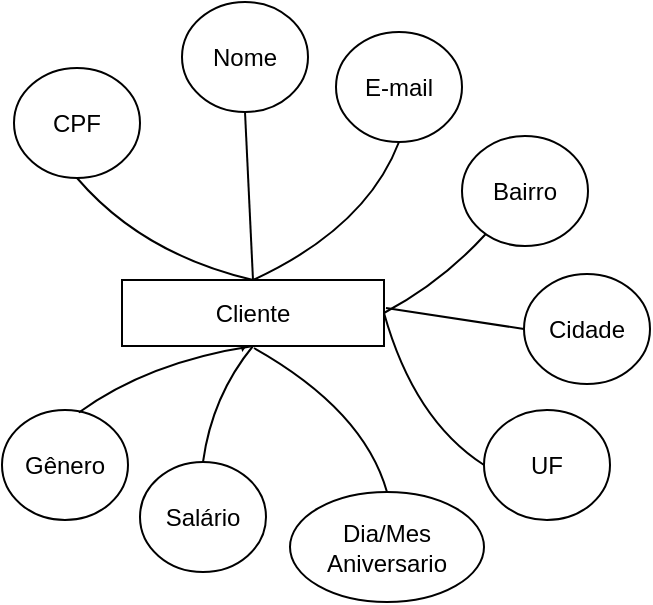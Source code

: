 <mxfile version="26.1.3">
  <diagram name="Página-1" id="qRoR5uT2MqJMMBip6F5D">
    <mxGraphModel dx="790" dy="849" grid="0" gridSize="10" guides="1" tooltips="1" connect="1" arrows="1" fold="1" page="0" pageScale="1" pageWidth="827" pageHeight="1169" math="0" shadow="0">
      <root>
        <mxCell id="0" />
        <mxCell id="1" parent="0" />
        <mxCell id="TbRaeID57l8OWdDU6hhQ-3" style="edgeStyle=none;curved=1;rounded=0;orthogonalLoop=1;jettySize=auto;html=1;exitX=0.5;exitY=0;exitDx=0;exitDy=0;fontSize=12;startSize=8;endSize=8;" edge="1" parent="1" source="TbRaeID57l8OWdDU6hhQ-1">
          <mxGeometry relative="1" as="geometry">
            <mxPoint x="31.143" y="63" as="targetPoint" />
          </mxGeometry>
        </mxCell>
        <mxCell id="TbRaeID57l8OWdDU6hhQ-1" value="Cliente" style="rounded=0;whiteSpace=wrap;html=1;" vertex="1" parent="1">
          <mxGeometry x="-29" y="27" width="131" height="33" as="geometry" />
        </mxCell>
        <mxCell id="TbRaeID57l8OWdDU6hhQ-2" style="edgeStyle=none;curved=1;rounded=0;orthogonalLoop=1;jettySize=auto;html=1;exitX=0.5;exitY=1;exitDx=0;exitDy=0;fontSize=12;startSize=8;endSize=8;" edge="1" parent="1" source="TbRaeID57l8OWdDU6hhQ-1" target="TbRaeID57l8OWdDU6hhQ-1">
          <mxGeometry relative="1" as="geometry" />
        </mxCell>
        <mxCell id="TbRaeID57l8OWdDU6hhQ-4" value="CPF" style="ellipse;whiteSpace=wrap;html=1;" vertex="1" parent="1">
          <mxGeometry x="-83" y="-79" width="63" height="55" as="geometry" />
        </mxCell>
        <mxCell id="TbRaeID57l8OWdDU6hhQ-8" value="" style="endArrow=none;html=1;rounded=0;fontSize=12;startSize=8;endSize=8;curved=1;entryX=0.5;entryY=1;entryDx=0;entryDy=0;exitX=0.5;exitY=0;exitDx=0;exitDy=0;" edge="1" parent="1" source="TbRaeID57l8OWdDU6hhQ-1" target="TbRaeID57l8OWdDU6hhQ-4">
          <mxGeometry width="50" height="50" relative="1" as="geometry">
            <mxPoint x="11.5" y="17" as="sourcePoint" />
            <mxPoint x="61.5" y="-33" as="targetPoint" />
            <Array as="points">
              <mxPoint x="-19" y="14" />
            </Array>
          </mxGeometry>
        </mxCell>
        <mxCell id="TbRaeID57l8OWdDU6hhQ-10" value="Nome" style="ellipse;whiteSpace=wrap;html=1;" vertex="1" parent="1">
          <mxGeometry x="1" y="-112" width="63" height="55" as="geometry" />
        </mxCell>
        <mxCell id="TbRaeID57l8OWdDU6hhQ-11" value="" style="endArrow=none;html=1;rounded=0;fontSize=12;startSize=8;endSize=8;curved=1;entryX=0.5;entryY=1;entryDx=0;entryDy=0;exitX=0.5;exitY=0;exitDx=0;exitDy=0;" edge="1" parent="1" source="TbRaeID57l8OWdDU6hhQ-1" target="TbRaeID57l8OWdDU6hhQ-10">
          <mxGeometry width="50" height="50" relative="1" as="geometry">
            <mxPoint x="47" y="37" as="sourcePoint" />
            <mxPoint x="-41" y="-14" as="targetPoint" />
          </mxGeometry>
        </mxCell>
        <mxCell id="TbRaeID57l8OWdDU6hhQ-12" value="E-mail" style="ellipse;whiteSpace=wrap;html=1;" vertex="1" parent="1">
          <mxGeometry x="78" y="-97" width="63" height="55" as="geometry" />
        </mxCell>
        <mxCell id="TbRaeID57l8OWdDU6hhQ-13" value="" style="endArrow=none;html=1;rounded=0;fontSize=12;startSize=8;endSize=8;curved=1;entryX=0.5;entryY=1;entryDx=0;entryDy=0;exitX=0.5;exitY=0;exitDx=0;exitDy=0;" edge="1" parent="1" source="TbRaeID57l8OWdDU6hhQ-1" target="TbRaeID57l8OWdDU6hhQ-12">
          <mxGeometry width="50" height="50" relative="1" as="geometry">
            <mxPoint x="47" y="37" as="sourcePoint" />
            <mxPoint x="43" y="-47" as="targetPoint" />
            <Array as="points">
              <mxPoint x="93" y="1" />
            </Array>
          </mxGeometry>
        </mxCell>
        <mxCell id="TbRaeID57l8OWdDU6hhQ-14" value="Gênero" style="ellipse;whiteSpace=wrap;html=1;" vertex="1" parent="1">
          <mxGeometry x="-89" y="92" width="63" height="55" as="geometry" />
        </mxCell>
        <mxCell id="TbRaeID57l8OWdDU6hhQ-15" value="Salário" style="ellipse;whiteSpace=wrap;html=1;" vertex="1" parent="1">
          <mxGeometry x="-20" y="118" width="63" height="55" as="geometry" />
        </mxCell>
        <mxCell id="TbRaeID57l8OWdDU6hhQ-16" value="Dia/Mes Aniversario" style="ellipse;whiteSpace=wrap;html=1;" vertex="1" parent="1">
          <mxGeometry x="55" y="133" width="97" height="55" as="geometry" />
        </mxCell>
        <mxCell id="TbRaeID57l8OWdDU6hhQ-17" value="" style="endArrow=none;html=1;rounded=0;fontSize=12;startSize=8;endSize=8;curved=1;entryX=0.5;entryY=1;entryDx=0;entryDy=0;exitX=0.61;exitY=0.023;exitDx=0;exitDy=0;exitPerimeter=0;" edge="1" parent="1" source="TbRaeID57l8OWdDU6hhQ-14" target="TbRaeID57l8OWdDU6hhQ-1">
          <mxGeometry width="50" height="50" relative="1" as="geometry">
            <mxPoint x="47" y="37" as="sourcePoint" />
            <mxPoint x="43" y="-47" as="targetPoint" />
            <Array as="points">
              <mxPoint x="-16" y="68" />
            </Array>
          </mxGeometry>
        </mxCell>
        <mxCell id="TbRaeID57l8OWdDU6hhQ-18" value="" style="endArrow=none;html=1;rounded=0;fontSize=12;startSize=8;endSize=8;curved=1;entryX=0.5;entryY=1;entryDx=0;entryDy=0;exitX=0.5;exitY=0;exitDx=0;exitDy=0;" edge="1" parent="1" source="TbRaeID57l8OWdDU6hhQ-15" target="TbRaeID57l8OWdDU6hhQ-1">
          <mxGeometry width="50" height="50" relative="1" as="geometry">
            <mxPoint x="-41" y="103" as="sourcePoint" />
            <mxPoint x="47" y="70" as="targetPoint" />
            <Array as="points">
              <mxPoint x="16" y="85" />
            </Array>
          </mxGeometry>
        </mxCell>
        <mxCell id="TbRaeID57l8OWdDU6hhQ-19" value="" style="endArrow=none;html=1;rounded=0;fontSize=12;startSize=8;endSize=8;curved=1;exitX=0.5;exitY=0;exitDx=0;exitDy=0;" edge="1" parent="1" source="TbRaeID57l8OWdDU6hhQ-16">
          <mxGeometry width="50" height="50" relative="1" as="geometry">
            <mxPoint x="22" y="128" as="sourcePoint" />
            <mxPoint x="37" y="61" as="targetPoint" />
            <Array as="points">
              <mxPoint x="92" y="92" />
            </Array>
          </mxGeometry>
        </mxCell>
        <mxCell id="TbRaeID57l8OWdDU6hhQ-20" value="Bairro" style="ellipse;whiteSpace=wrap;html=1;" vertex="1" parent="1">
          <mxGeometry x="141" y="-45" width="63" height="55" as="geometry" />
        </mxCell>
        <mxCell id="TbRaeID57l8OWdDU6hhQ-21" value="Cidade" style="ellipse;whiteSpace=wrap;html=1;" vertex="1" parent="1">
          <mxGeometry x="172" y="24" width="63" height="55" as="geometry" />
        </mxCell>
        <mxCell id="TbRaeID57l8OWdDU6hhQ-22" value="UF" style="ellipse;whiteSpace=wrap;html=1;" vertex="1" parent="1">
          <mxGeometry x="152" y="92" width="63" height="55" as="geometry" />
        </mxCell>
        <mxCell id="TbRaeID57l8OWdDU6hhQ-24" value="" style="endArrow=none;html=1;rounded=0;fontSize=12;startSize=8;endSize=8;curved=1;exitX=1;exitY=0.5;exitDx=0;exitDy=0;" edge="1" parent="1" source="TbRaeID57l8OWdDU6hhQ-1" target="TbRaeID57l8OWdDU6hhQ-20">
          <mxGeometry width="50" height="50" relative="1" as="geometry">
            <mxPoint x="47" y="37" as="sourcePoint" />
            <mxPoint x="43" y="-47" as="targetPoint" />
            <Array as="points">
              <mxPoint x="131" y="28" />
            </Array>
          </mxGeometry>
        </mxCell>
        <mxCell id="TbRaeID57l8OWdDU6hhQ-25" value="" style="endArrow=none;html=1;rounded=0;fontSize=12;startSize=8;endSize=8;curved=1;entryX=0;entryY=0.5;entryDx=0;entryDy=0;" edge="1" parent="1" target="TbRaeID57l8OWdDU6hhQ-21">
          <mxGeometry width="50" height="50" relative="1" as="geometry">
            <mxPoint x="103" y="41" as="sourcePoint" />
            <mxPoint x="160" y="12" as="targetPoint" />
          </mxGeometry>
        </mxCell>
        <mxCell id="TbRaeID57l8OWdDU6hhQ-26" value="" style="endArrow=none;html=1;rounded=0;fontSize=12;startSize=8;endSize=8;curved=1;exitX=1;exitY=0.5;exitDx=0;exitDy=0;entryX=0;entryY=0.5;entryDx=0;entryDy=0;" edge="1" parent="1" source="TbRaeID57l8OWdDU6hhQ-1" target="TbRaeID57l8OWdDU6hhQ-22">
          <mxGeometry width="50" height="50" relative="1" as="geometry">
            <mxPoint x="113" y="51" as="sourcePoint" />
            <mxPoint x="170" y="22" as="targetPoint" />
            <Array as="points">
              <mxPoint x="117" y="97" />
            </Array>
          </mxGeometry>
        </mxCell>
      </root>
    </mxGraphModel>
  </diagram>
</mxfile>
